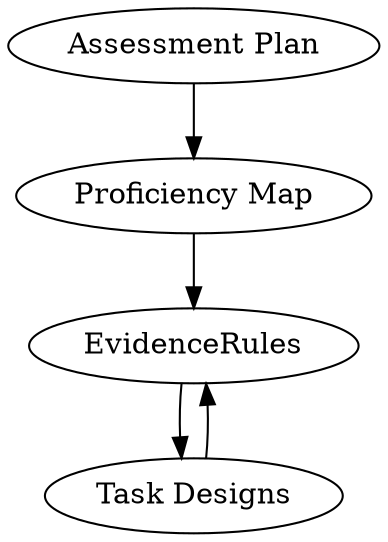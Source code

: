 digraph ReCAF {
    A[label="Assessment Plan"]
    P[label="Proficiency Map"]
    E[label="EvidenceRules"]
    T[label="Task Designs"]
    A -> P -> E -> T
    T -> E
}

